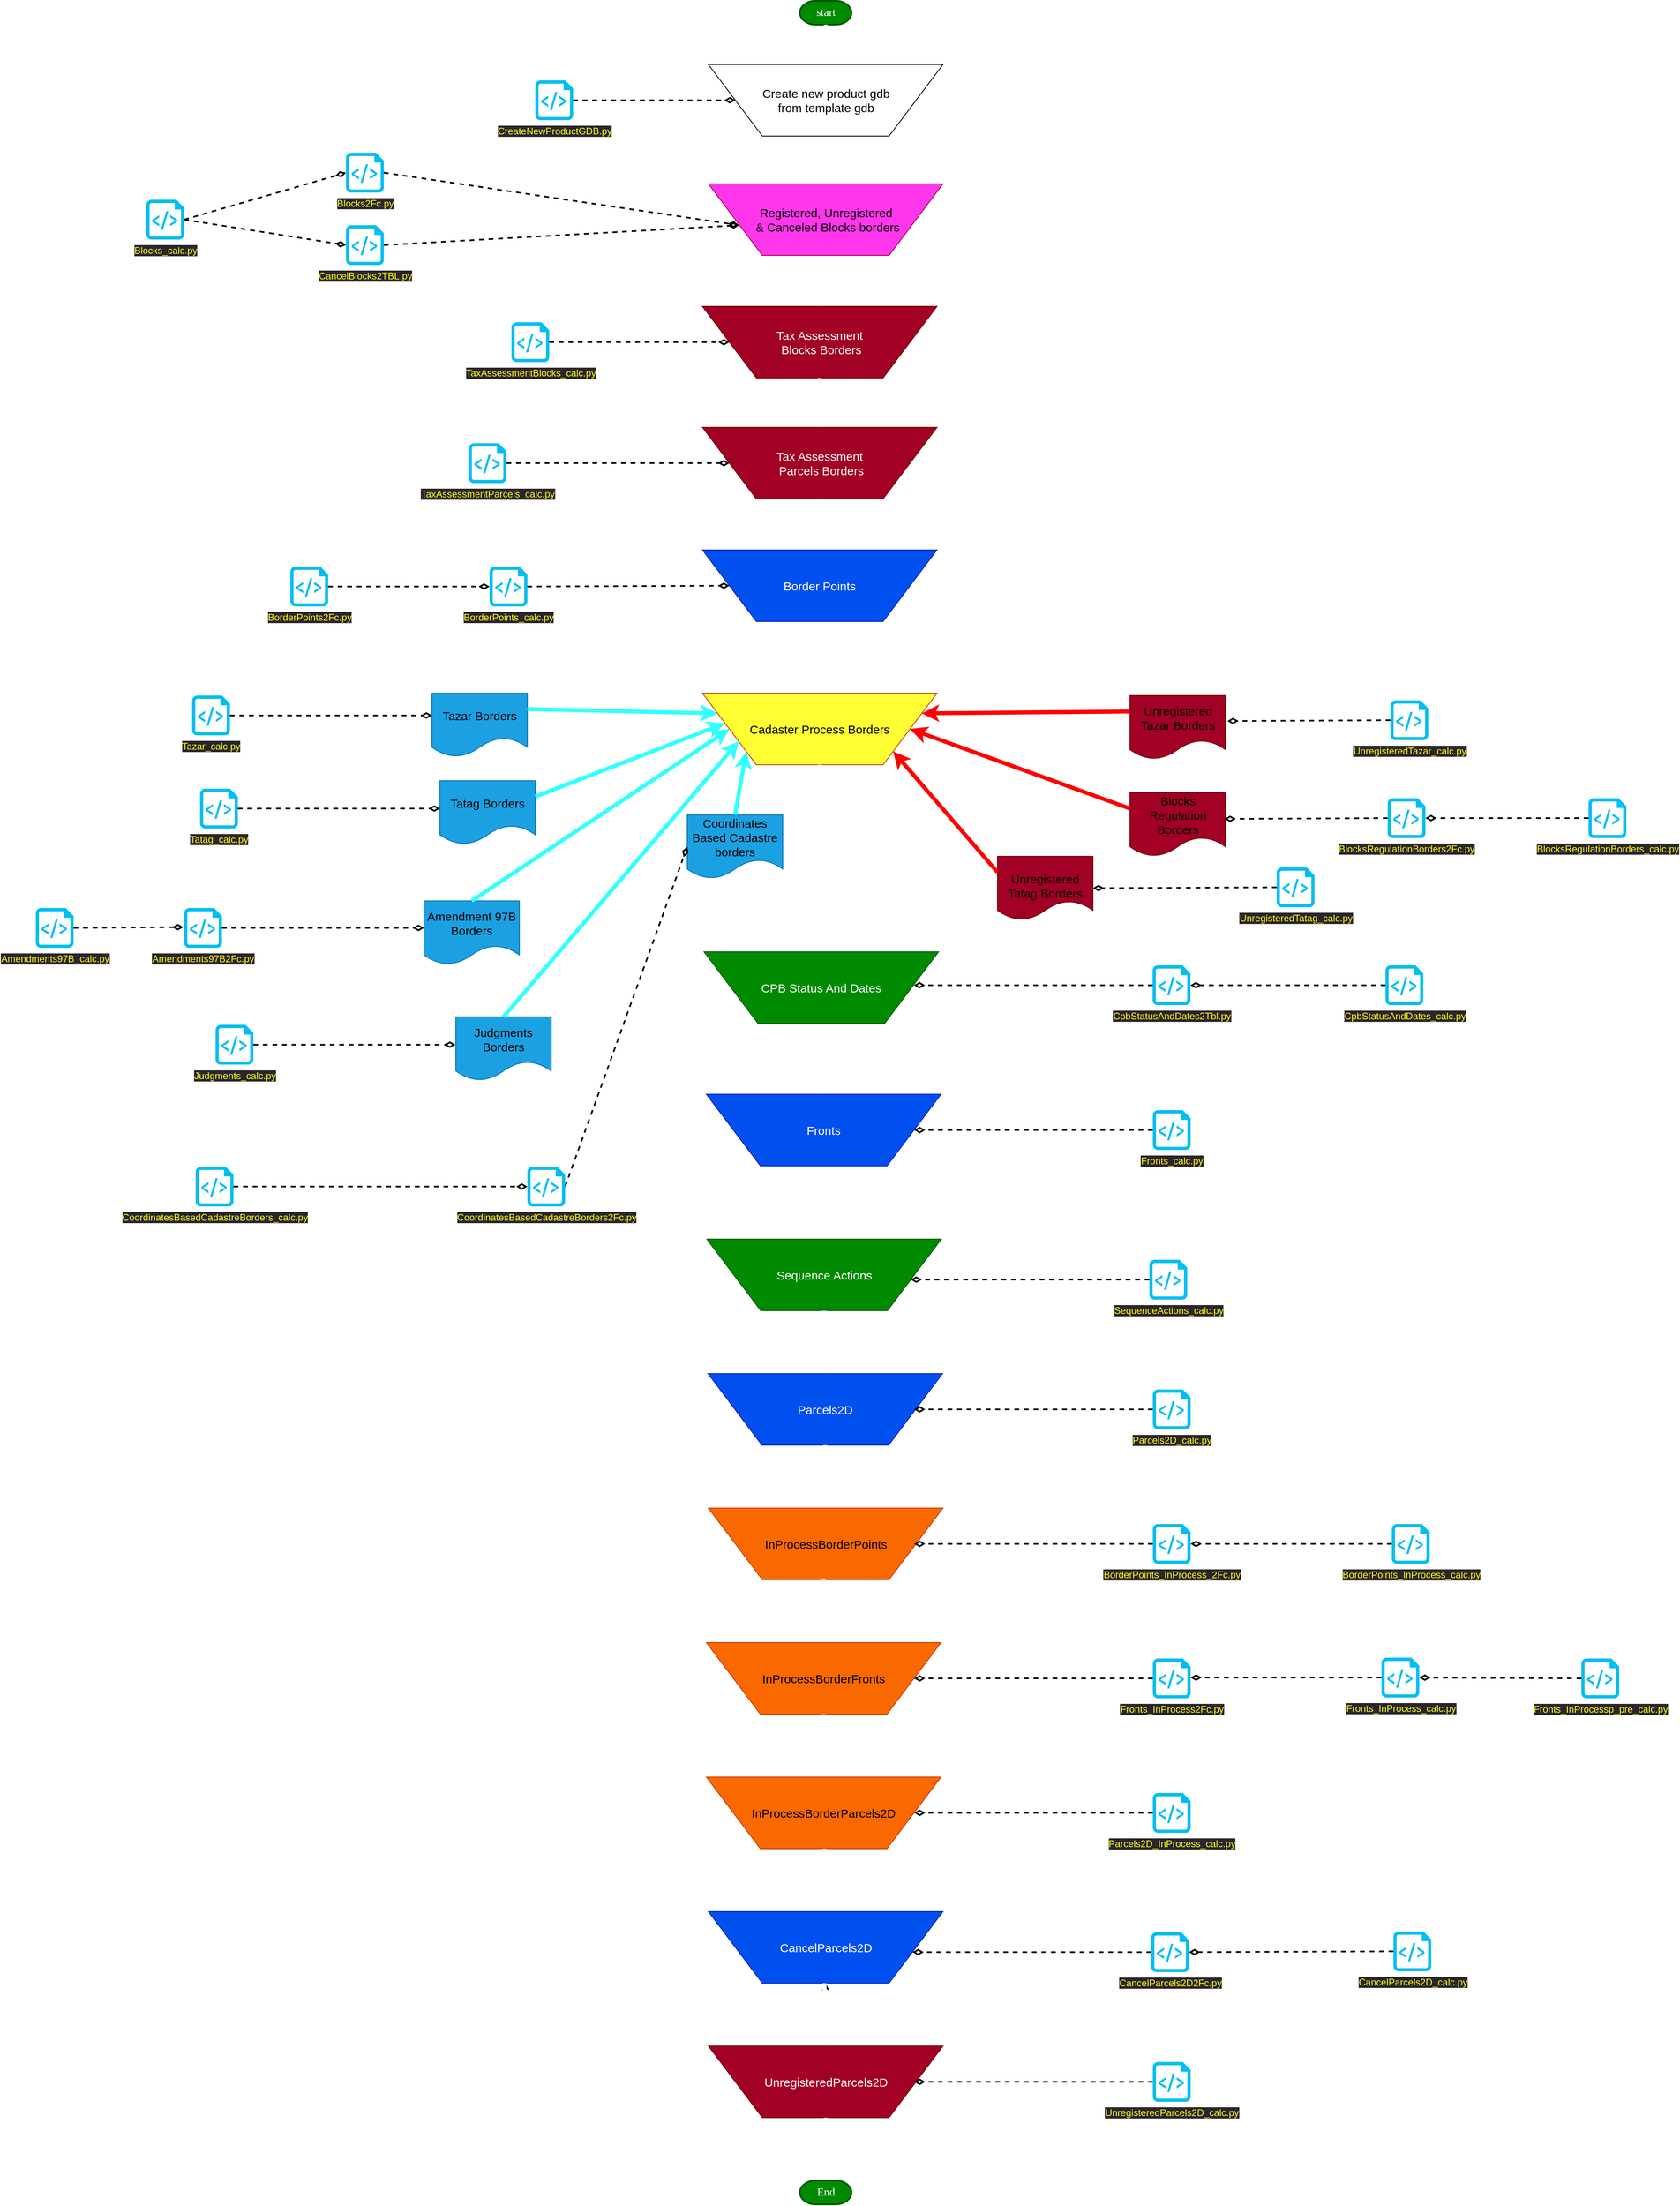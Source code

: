 <mxfile version="20.8.20" type="github">
  <diagram id="6a731a19-8d31-9384-78a2-239565b7b9f0" name="Page-1">
    <mxGraphModel dx="3800" dy="1649" grid="1" gridSize="13" guides="1" tooltips="1" connect="1" arrows="1" fold="1" page="0" pageScale="1" pageWidth="1169" pageHeight="827" background="none" math="0" shadow="0">
      <root>
        <mxCell id="0" />
        <mxCell id="1" parent="0" />
        <mxCell id="2" value="start" style="shape=mxgraph.flowchart.terminator;strokeWidth=2;gradientDirection=north;fontStyle=0;html=1;fillColor=#008a00;strokeColor=#005700;fontColor=#ffffff;fontSize=14;fontFamily=Tahoma;" parent="1" vertex="1">
          <mxGeometry x="492.5" y="30" width="65" height="30" as="geometry" />
        </mxCell>
        <mxCell id="7" style="fontStyle=1;strokeColor=#FFFFFF;strokeWidth=5;html=1;entryX=0.5;entryY=0;entryDx=0;entryDy=0;fillColor=#1ba1e2;" parent="1" source="2" target="5D4chmr_N24pfjI9jj-k-56" edge="1">
          <mxGeometry relative="1" as="geometry">
            <mxPoint x="525" y="130" as="targetPoint" />
          </mxGeometry>
        </mxCell>
        <mxCell id="8" style="fontStyle=1;strokeColor=#FFFFFF;strokeWidth=5;html=1;exitX=0.5;exitY=1;exitDx=0;exitDy=0;fillColor=#1ba1e2;entryX=0.5;entryY=0;entryDx=0;entryDy=0;" parent="1" source="5D4chmr_N24pfjI9jj-k-56" target="5D4chmr_N24pfjI9jj-k-62" edge="1">
          <mxGeometry relative="1" as="geometry">
            <mxPoint x="523.385" y="210" as="sourcePoint" />
            <mxPoint x="521.85" y="260" as="targetPoint" />
          </mxGeometry>
        </mxCell>
        <mxCell id="5D4chmr_N24pfjI9jj-k-56" value="Create new product gdb&lt;br style=&quot;border-color: var(--border-color); font-size: 15px;&quot;&gt;&lt;span style=&quot;font-size: 15px;&quot;&gt;from template gdb&lt;/span&gt;" style="verticalLabelPosition=middle;verticalAlign=middle;html=1;shape=trapezoid;perimeter=trapezoidPerimeter;whiteSpace=wrap;size=0.23;arcSize=10;flipV=1;labelPosition=center;align=center;textDirection=ltr;fontSize=15;" parent="1" vertex="1">
          <mxGeometry x="377.5" y="110" width="295" height="90" as="geometry" />
        </mxCell>
        <mxCell id="5D4chmr_N24pfjI9jj-k-62" value="&lt;font style=&quot;font-size: 15px;&quot;&gt;Registered, Unregistered&lt;br style=&quot;&quot;&gt;&lt;span style=&quot;&quot;&gt;&amp;nbsp;&amp;amp; Canceled Blocks borders&lt;/span&gt;&lt;/font&gt;" style="verticalLabelPosition=middle;verticalAlign=middle;html=1;shape=trapezoid;perimeter=trapezoidPerimeter;whiteSpace=wrap;size=0.23;arcSize=10;flipV=1;labelPosition=center;align=center;textDirection=ltr;fontSize=15;fillColor=#FF36EB;strokeColor=#A50040;fontColor=#000000;gradientColor=none;" parent="1" vertex="1">
          <mxGeometry x="377.5" y="260" width="295" height="90" as="geometry" />
        </mxCell>
        <mxCell id="5D4chmr_N24pfjI9jj-k-64" value="Tax Assessment&lt;br&gt;&amp;nbsp;Blocks Borders" style="verticalLabelPosition=middle;verticalAlign=middle;html=1;shape=trapezoid;perimeter=trapezoidPerimeter;whiteSpace=wrap;size=0.23;arcSize=10;flipV=1;labelPosition=center;align=center;textDirection=ltr;fontSize=15;fillColor=#a20025;fontColor=#ffffff;strokeColor=#6F0000;" parent="1" vertex="1">
          <mxGeometry x="370" y="414" width="295" height="90" as="geometry" />
        </mxCell>
        <mxCell id="5D4chmr_N24pfjI9jj-k-65" style="fontStyle=1;strokeColor=#FFFFFF;strokeWidth=5;html=1;exitX=0.476;exitY=-0.022;exitDx=0;exitDy=0;fillColor=#1ba1e2;entryX=0.5;entryY=0;entryDx=0;entryDy=0;exitPerimeter=0;" parent="1" source="5D4chmr_N24pfjI9jj-k-62" target="5D4chmr_N24pfjI9jj-k-64" edge="1">
          <mxGeometry relative="1" as="geometry">
            <mxPoint x="535" y="210" as="sourcePoint" />
            <mxPoint x="535" y="270" as="targetPoint" />
          </mxGeometry>
        </mxCell>
        <mxCell id="5D4chmr_N24pfjI9jj-k-66" value="Tax Assessment&lt;br&gt;&amp;nbsp;Parcels Borders" style="verticalLabelPosition=middle;verticalAlign=middle;html=1;shape=trapezoid;perimeter=trapezoidPerimeter;whiteSpace=wrap;size=0.23;arcSize=10;flipV=1;labelPosition=center;align=center;textDirection=ltr;fontSize=15;fillColor=#a20025;fontColor=#ffffff;strokeColor=#6F0000;" parent="1" vertex="1">
          <mxGeometry x="370" y="566" width="295" height="90" as="geometry" />
        </mxCell>
        <mxCell id="5D4chmr_N24pfjI9jj-k-67" style="fontStyle=1;strokeColor=#FFFFFF;strokeWidth=5;html=1;fillColor=#1ba1e2;entryX=0.5;entryY=0;entryDx=0;entryDy=0;exitX=0.5;exitY=1;exitDx=0;exitDy=0;" parent="1" source="5D4chmr_N24pfjI9jj-k-64" target="5D4chmr_N24pfjI9jj-k-66" edge="1">
          <mxGeometry relative="1" as="geometry">
            <mxPoint x="580" y="530" as="sourcePoint" />
            <mxPoint x="534" y="422" as="targetPoint" />
          </mxGeometry>
        </mxCell>
        <mxCell id="5D4chmr_N24pfjI9jj-k-68" value="Cadaster Process Borders" style="verticalLabelPosition=middle;verticalAlign=middle;html=1;shape=trapezoid;perimeter=trapezoidPerimeter;whiteSpace=wrap;size=0.23;arcSize=10;flipV=1;labelPosition=center;align=center;textDirection=ltr;fontSize=15;fillColor=#FFFF33;strokeColor=#C73500;fontColor=#000000;" parent="1" vertex="1">
          <mxGeometry x="370" y="900" width="295" height="90" as="geometry" />
        </mxCell>
        <mxCell id="5D4chmr_N24pfjI9jj-k-69" style="fontStyle=1;strokeColor=#FFFFFF;strokeWidth=5;html=1;fillColor=#1ba1e2;entryX=0.5;entryY=0;entryDx=0;entryDy=0;exitX=0.5;exitY=1;exitDx=0;exitDy=0;" parent="1" source="5D4chmr_N24pfjI9jj-k-72" target="5D4chmr_N24pfjI9jj-k-68" edge="1">
          <mxGeometry relative="1" as="geometry">
            <mxPoint x="778" y="540" as="sourcePoint" />
            <mxPoint x="794" y="458" as="targetPoint" />
          </mxGeometry>
        </mxCell>
        <mxCell id="5D4chmr_N24pfjI9jj-k-72" value="Border Points" style="verticalLabelPosition=middle;verticalAlign=middle;html=1;shape=trapezoid;perimeter=trapezoidPerimeter;whiteSpace=wrap;size=0.23;arcSize=10;flipV=1;labelPosition=center;align=center;textDirection=ltr;fontSize=15;fillColor=#0050ef;fontColor=#ffffff;strokeColor=#001DBC;" parent="1" vertex="1">
          <mxGeometry x="370" y="720" width="295" height="90" as="geometry" />
        </mxCell>
        <mxCell id="5D4chmr_N24pfjI9jj-k-73" style="fontStyle=1;strokeColor=#FFFFFF;strokeWidth=5;html=1;fillColor=#1ba1e2;entryX=0.5;entryY=0;entryDx=0;entryDy=0;" parent="1" source="5D4chmr_N24pfjI9jj-k-66" target="5D4chmr_N24pfjI9jj-k-72" edge="1">
          <mxGeometry relative="1" as="geometry">
            <mxPoint x="518" y="658" as="sourcePoint" />
            <mxPoint x="534" y="576" as="targetPoint" />
          </mxGeometry>
        </mxCell>
        <mxCell id="5D4chmr_N24pfjI9jj-k-74" value="&lt;font color=&quot;#000000&quot;&gt;Tazar Borders&lt;/font&gt;" style="shape=document;whiteSpace=wrap;html=1;boundedLbl=1;fontFamily=Helvetica;fontSize=15;fillColor=#1ba1e2;fontColor=#ffffff;strokeColor=#006EAF;" parent="1" vertex="1">
          <mxGeometry x="30" y="900" width="120" height="80" as="geometry" />
        </mxCell>
        <mxCell id="5D4chmr_N24pfjI9jj-k-75" style="fontStyle=1;strokeColor=#33FFFF;strokeWidth=5;html=1;fillColor=#1ba1e2;exitX=1;exitY=0.25;exitDx=0;exitDy=0;entryX=0;entryY=0.25;entryDx=0;entryDy=0;" parent="1" source="5D4chmr_N24pfjI9jj-k-74" target="5D4chmr_N24pfjI9jj-k-68" edge="1">
          <mxGeometry relative="1" as="geometry">
            <mxPoint x="528" y="820" as="sourcePoint" />
            <mxPoint x="120" y="940" as="targetPoint" />
          </mxGeometry>
        </mxCell>
        <mxCell id="5D4chmr_N24pfjI9jj-k-76" value="&lt;font color=&quot;#000000&quot;&gt;Tatag Borders&lt;/font&gt;" style="shape=document;whiteSpace=wrap;html=1;boundedLbl=1;fontFamily=Helvetica;fontSize=15;fillColor=#1ba1e2;fontColor=#ffffff;strokeColor=#006EAF;" parent="1" vertex="1">
          <mxGeometry x="40" y="1010" width="120" height="80" as="geometry" />
        </mxCell>
        <mxCell id="5D4chmr_N24pfjI9jj-k-77" style="fontStyle=1;strokeColor=#33FFFF;strokeWidth=5;html=1;fillColor=#1ba1e2;exitX=1;exitY=0.25;exitDx=0;exitDy=0;entryX=0.095;entryY=0.578;entryDx=0;entryDy=0;entryPerimeter=0;" parent="1" source="5D4chmr_N24pfjI9jj-k-76" target="5D4chmr_N24pfjI9jj-k-68" edge="1">
          <mxGeometry relative="1" as="geometry">
            <mxPoint x="473.925" y="1030" as="sourcePoint" />
            <mxPoint x="370" y="1110" as="targetPoint" />
          </mxGeometry>
        </mxCell>
        <mxCell id="5D4chmr_N24pfjI9jj-k-78" style="fontStyle=1;strokeColor=#FFFFFF;strokeWidth=5;html=1;fillColor=#1ba1e2;exitX=0.5;exitY=1;exitDx=0;exitDy=0;" parent="1" source="5D4chmr_N24pfjI9jj-k-68" target="5D4chmr_N24pfjI9jj-k-160" edge="1">
          <mxGeometry relative="1" as="geometry">
            <mxPoint x="528" y="820" as="sourcePoint" />
            <mxPoint x="520" y="1404" as="targetPoint" />
          </mxGeometry>
        </mxCell>
        <mxCell id="5D4chmr_N24pfjI9jj-k-79" value="&lt;font color=&quot;#000000&quot;&gt;Amendment 97B Borders&lt;/font&gt;" style="shape=document;whiteSpace=wrap;html=1;boundedLbl=1;fontFamily=Helvetica;fontSize=15;fillColor=#1ba1e2;fontColor=#ffffff;strokeColor=#006EAF;" parent="1" vertex="1">
          <mxGeometry x="20" y="1161" width="120" height="80" as="geometry" />
        </mxCell>
        <mxCell id="5D4chmr_N24pfjI9jj-k-82" value="&lt;font color=&quot;#000000&quot;&gt;Judgments Borders&lt;/font&gt;" style="shape=document;whiteSpace=wrap;html=1;boundedLbl=1;fontFamily=Helvetica;fontSize=15;fillColor=#1ba1e2;fontColor=#ffffff;strokeColor=#006EAF;" parent="1" vertex="1">
          <mxGeometry x="60" y="1306.75" width="120" height="80" as="geometry" />
        </mxCell>
        <mxCell id="5D4chmr_N24pfjI9jj-k-80" style="fontStyle=1;strokeColor=#33FFFF;strokeWidth=5;html=1;fillColor=#1ba1e2;exitX=0.5;exitY=0;exitDx=0;exitDy=0;entryX=0;entryY=0.5;entryDx=0;entryDy=0;" parent="1" source="5D4chmr_N24pfjI9jj-k-79" target="5D4chmr_N24pfjI9jj-k-68" edge="1">
          <mxGeometry relative="1" as="geometry">
            <mxPoint x="523.925" y="1132" as="sourcePoint" />
            <mxPoint x="448" y="1040" as="targetPoint" />
          </mxGeometry>
        </mxCell>
        <mxCell id="5D4chmr_N24pfjI9jj-k-84" value="&lt;font color=&quot;#000000&quot;&gt;Coordinates Based Cadastre borders&lt;/font&gt;" style="shape=document;whiteSpace=wrap;html=1;boundedLbl=1;fontFamily=Helvetica;fontSize=15;fillColor=#1ba1e2;fontColor=#ffffff;strokeColor=#006EAF;" parent="1" vertex="1">
          <mxGeometry x="351" y="1053" width="120" height="80" as="geometry" />
        </mxCell>
        <mxCell id="5D4chmr_N24pfjI9jj-k-83" style="fontStyle=1;strokeColor=#33FFFF;strokeWidth=5;html=1;fillColor=#1ba1e2;exitX=0.5;exitY=0;exitDx=0;exitDy=0;entryX=0;entryY=0.75;entryDx=0;entryDy=0;" parent="1" source="5D4chmr_N24pfjI9jj-k-82" target="5D4chmr_N24pfjI9jj-k-68" edge="1">
          <mxGeometry relative="1" as="geometry">
            <mxPoint x="623.925" y="1220.5" as="sourcePoint" />
            <mxPoint x="504" y="1033.5" as="targetPoint" />
          </mxGeometry>
        </mxCell>
        <mxCell id="5D4chmr_N24pfjI9jj-k-85" style="fontStyle=1;strokeColor=#33FFFF;strokeWidth=5;html=1;fillColor=#1ba1e2;exitX=0.5;exitY=0;exitDx=0;exitDy=0;entryX=0;entryY=1;entryDx=0;entryDy=0;" parent="1" source="5D4chmr_N24pfjI9jj-k-84" target="5D4chmr_N24pfjI9jj-k-68" edge="1">
          <mxGeometry relative="1" as="geometry">
            <mxPoint x="782.925" y="1236.75" as="sourcePoint" />
            <mxPoint x="422.75" y="1017.25" as="targetPoint" />
          </mxGeometry>
        </mxCell>
        <mxCell id="5D4chmr_N24pfjI9jj-k-86" value="&lt;font color=&quot;#000000&quot;&gt;Unregistered Tazar Borders&lt;/font&gt;" style="shape=document;whiteSpace=wrap;html=1;boundedLbl=1;fontFamily=Helvetica;fontSize=15;fillColor=#a20025;fontColor=#ffffff;strokeColor=#6F0000;" parent="1" vertex="1">
          <mxGeometry x="907.51" y="903.0" width="120" height="80" as="geometry" />
        </mxCell>
        <mxCell id="5D4chmr_N24pfjI9jj-k-87" style="fontStyle=1;strokeColor=#FF0000;strokeWidth=5;html=1;fillColor=#d80073;exitX=0;exitY=0.25;exitDx=0;exitDy=0;entryX=1;entryY=0.25;entryDx=0;entryDy=0;" parent="1" source="5D4chmr_N24pfjI9jj-k-86" target="5D4chmr_N24pfjI9jj-k-68" edge="1">
          <mxGeometry relative="1" as="geometry">
            <mxPoint x="1430.435" y="946.75" as="sourcePoint" />
            <mxPoint x="645.833" y="940.424" as="targetPoint" />
          </mxGeometry>
        </mxCell>
        <mxCell id="5D4chmr_N24pfjI9jj-k-92" value="&lt;font color=&quot;#000000&quot;&gt;Blocks Regulation Borders&lt;/font&gt;" style="shape=document;whiteSpace=wrap;html=1;boundedLbl=1;fontFamily=Helvetica;fontSize=15;fillColor=#a20025;fontColor=#ffffff;strokeColor=#6F0000;" parent="1" vertex="1">
          <mxGeometry x="907.51" y="1025" width="120" height="80" as="geometry" />
        </mxCell>
        <mxCell id="5D4chmr_N24pfjI9jj-k-93" style="fontStyle=1;strokeColor=#FF0000;strokeWidth=5;html=1;fillColor=#d80073;exitX=0;exitY=0.25;exitDx=0;exitDy=0;entryX=1;entryY=0.5;entryDx=0;entryDy=0;" parent="1" source="5D4chmr_N24pfjI9jj-k-92" target="5D4chmr_N24pfjI9jj-k-68" edge="1">
          <mxGeometry relative="1" as="geometry">
            <mxPoint x="1430.435" y="1068.75" as="sourcePoint" />
            <mxPoint x="637.075" y="960" as="targetPoint" />
          </mxGeometry>
        </mxCell>
        <mxCell id="5D4chmr_N24pfjI9jj-k-94" value="&lt;div&gt;&lt;font color=&quot;#000000&quot;&gt;&lt;br&gt;&lt;/font&gt;&lt;/div&gt;&lt;div&gt;&lt;font color=&quot;#000000&quot;&gt;Unregistered Tatag Borders&lt;/font&gt;&lt;/div&gt;" style="shape=document;whiteSpace=wrap;html=1;boundedLbl=1;fontFamily=Helvetica;fontSize=15;fillColor=#a20025;fontColor=#ffffff;strokeColor=#6F0000;" parent="1" vertex="1">
          <mxGeometry x="741.0" y="1105" width="120" height="80" as="geometry" />
        </mxCell>
        <mxCell id="5D4chmr_N24pfjI9jj-k-95" style="fontStyle=1;strokeColor=#FF0000;strokeWidth=5;html=1;fillColor=#d80073;exitX=0;exitY=0.25;exitDx=0;exitDy=0;entryX=1;entryY=1;entryDx=0;entryDy=0;" parent="1" source="5D4chmr_N24pfjI9jj-k-94" target="5D4chmr_N24pfjI9jj-k-68" edge="1">
          <mxGeometry relative="1" as="geometry">
            <mxPoint x="1389.435" y="1173.75" as="sourcePoint" />
            <mxPoint x="590" y="1050" as="targetPoint" />
          </mxGeometry>
        </mxCell>
        <mxCell id="5D4chmr_N24pfjI9jj-k-96" style="fontStyle=1;strokeColor=#FFFFFF;strokeWidth=5;html=1;fillColor=#1ba1e2;exitX=0.5;exitY=1;exitDx=0;exitDy=0;entryX=0.5;entryY=0;entryDx=0;entryDy=0;" parent="1" source="5D4chmr_N24pfjI9jj-k-97" target="5D4chmr_N24pfjI9jj-k-100" edge="1">
          <mxGeometry relative="1" as="geometry">
            <mxPoint x="783" y="1224" as="sourcePoint" />
            <mxPoint x="650" y="1547" as="targetPoint" />
          </mxGeometry>
        </mxCell>
        <mxCell id="5D4chmr_N24pfjI9jj-k-97" value="Fronts" style="verticalLabelPosition=middle;verticalAlign=middle;html=1;shape=trapezoid;perimeter=trapezoidPerimeter;whiteSpace=wrap;size=0.23;arcSize=10;flipV=1;labelPosition=center;align=center;textDirection=ltr;fontSize=15;fillColor=#0050ef;fontColor=#ffffff;strokeColor=#001DBC;" parent="1" vertex="1">
          <mxGeometry x="375" y="1404" width="295" height="90" as="geometry" />
        </mxCell>
        <mxCell id="5D4chmr_N24pfjI9jj-k-100" value="Sequence Actions" style="verticalLabelPosition=middle;verticalAlign=middle;html=1;shape=trapezoid;perimeter=trapezoidPerimeter;whiteSpace=wrap;size=0.23;arcSize=10;flipV=1;labelPosition=center;align=center;textDirection=ltr;fontSize=15;fillColor=#008a00;fontColor=#ffffff;strokeColor=#005700;" parent="1" vertex="1">
          <mxGeometry x="375.5" y="1586" width="295" height="90" as="geometry" />
        </mxCell>
        <mxCell id="5D4chmr_N24pfjI9jj-k-102" value="Parcels2D" style="verticalLabelPosition=middle;verticalAlign=middle;html=1;shape=trapezoid;perimeter=trapezoidPerimeter;whiteSpace=wrap;size=0.23;arcSize=10;flipV=1;labelPosition=center;align=center;textDirection=ltr;fontSize=15;fillColor=#0050ef;fontColor=#ffffff;strokeColor=#001DBC;" parent="1" vertex="1">
          <mxGeometry x="377" y="1755" width="295" height="90" as="geometry" />
        </mxCell>
        <mxCell id="5D4chmr_N24pfjI9jj-k-103" style="fontStyle=1;strokeColor=#FFFFFF;strokeWidth=5;html=1;fillColor=#1ba1e2;exitX=0.5;exitY=1;exitDx=0;exitDy=0;entryX=0.5;entryY=0;entryDx=0;entryDy=0;" parent="1" source="5D4chmr_N24pfjI9jj-k-100" target="5D4chmr_N24pfjI9jj-k-102" edge="1">
          <mxGeometry relative="1" as="geometry">
            <mxPoint x="536" y="1507" as="sourcePoint" />
            <mxPoint x="536" y="1599" as="targetPoint" />
          </mxGeometry>
        </mxCell>
        <mxCell id="5D4chmr_N24pfjI9jj-k-104" style="fontStyle=1;strokeColor=#FFFFFF;strokeWidth=5;html=1;fillColor=#1ba1e2;exitX=0.5;exitY=1;exitDx=0;exitDy=0;entryX=0.5;entryY=0;entryDx=0;entryDy=0;" parent="1" source="5D4chmr_N24pfjI9jj-k-102" target="5D4chmr_N24pfjI9jj-k-105" edge="1">
          <mxGeometry relative="1" as="geometry">
            <mxPoint x="536" y="1689" as="sourcePoint" />
            <mxPoint x="525" y="1924" as="targetPoint" />
          </mxGeometry>
        </mxCell>
        <mxCell id="5D4chmr_N24pfjI9jj-k-105" value="InProcessBorderPoints" style="verticalLabelPosition=middle;verticalAlign=middle;html=1;shape=trapezoid;perimeter=trapezoidPerimeter;whiteSpace=wrap;size=0.23;arcSize=10;flipV=1;labelPosition=center;align=center;textDirection=ltr;fontSize=15;fillColor=#fa6800;fontColor=#000000;strokeColor=#C73500;" parent="1" vertex="1">
          <mxGeometry x="377.5" y="1924" width="295" height="90" as="geometry" />
        </mxCell>
        <mxCell id="5D4chmr_N24pfjI9jj-k-106" style="fontStyle=1;strokeColor=#FFFFFF;strokeWidth=5;html=1;fillColor=#1ba1e2;exitX=0.5;exitY=1;exitDx=0;exitDy=0;entryX=0.5;entryY=0;entryDx=0;entryDy=0;" parent="1" target="5D4chmr_N24pfjI9jj-k-107" edge="1">
          <mxGeometry relative="1" as="geometry">
            <mxPoint x="522.5" y="2014" as="sourcePoint" />
            <mxPoint x="522.5" y="2093" as="targetPoint" />
          </mxGeometry>
        </mxCell>
        <mxCell id="5D4chmr_N24pfjI9jj-k-107" value="InProcessBorderFronts" style="verticalLabelPosition=middle;verticalAlign=middle;html=1;shape=trapezoid;perimeter=trapezoidPerimeter;whiteSpace=wrap;size=0.23;arcSize=10;flipV=1;labelPosition=center;align=center;textDirection=ltr;fontSize=15;fillColor=#fa6800;fontColor=#000000;strokeColor=#C73500;" parent="1" vertex="1">
          <mxGeometry x="375" y="2093" width="295" height="90" as="geometry" />
        </mxCell>
        <mxCell id="5D4chmr_N24pfjI9jj-k-108" style="fontStyle=1;strokeColor=#FFFFFF;strokeWidth=5;html=1;fillColor=#1ba1e2;exitX=0.5;exitY=1;exitDx=0;exitDy=0;entryX=0.5;entryY=0;entryDx=0;entryDy=0;" parent="1" target="5D4chmr_N24pfjI9jj-k-109" edge="1">
          <mxGeometry relative="1" as="geometry">
            <mxPoint x="522.5" y="2183" as="sourcePoint" />
            <mxPoint x="522.5" y="2262" as="targetPoint" />
          </mxGeometry>
        </mxCell>
        <mxCell id="5D4chmr_N24pfjI9jj-k-109" value="InProcessBorderParcels2D" style="verticalLabelPosition=middle;verticalAlign=middle;html=1;shape=trapezoid;perimeter=trapezoidPerimeter;whiteSpace=wrap;size=0.23;arcSize=10;flipV=1;labelPosition=center;align=center;textDirection=ltr;fontSize=15;fillColor=#fa6800;fontColor=#000000;strokeColor=#C73500;" parent="1" vertex="1">
          <mxGeometry x="375" y="2262" width="295" height="90" as="geometry" />
        </mxCell>
        <mxCell id="5D4chmr_N24pfjI9jj-k-110" value="CancelParcels2D" style="verticalLabelPosition=middle;verticalAlign=middle;html=1;shape=trapezoid;perimeter=trapezoidPerimeter;whiteSpace=wrap;size=0.23;arcSize=10;flipV=1;labelPosition=center;align=center;textDirection=ltr;fontSize=15;fillColor=#0050ef;fontColor=#ffffff;strokeColor=#001DBC;" parent="1" vertex="1">
          <mxGeometry x="377.5" y="2431" width="295" height="90" as="geometry" />
        </mxCell>
        <mxCell id="5D4chmr_N24pfjI9jj-k-111" style="fontStyle=1;strokeColor=#FFFFFF;strokeWidth=5;html=1;fillColor=#1ba1e2;exitX=0.5;exitY=1;exitDx=0;exitDy=0;entryX=0.5;entryY=0;entryDx=0;entryDy=0;" parent="1" target="5D4chmr_N24pfjI9jj-k-110" edge="1">
          <mxGeometry relative="1" as="geometry">
            <mxPoint x="523.5" y="2352" as="sourcePoint" />
            <mxPoint x="536.5" y="2275" as="targetPoint" />
          </mxGeometry>
        </mxCell>
        <mxCell id="5D4chmr_N24pfjI9jj-k-115" value="" style="edgeStyle=orthogonalEdgeStyle;rounded=0;orthogonalLoop=1;jettySize=auto;html=1;" parent="1" source="5D4chmr_N24pfjI9jj-k-112" target="5D4chmr_N24pfjI9jj-k-110" edge="1">
          <mxGeometry relative="1" as="geometry" />
        </mxCell>
        <mxCell id="5D4chmr_N24pfjI9jj-k-112" value="UnregisteredParcels2D" style="verticalLabelPosition=middle;verticalAlign=middle;html=1;shape=trapezoid;perimeter=trapezoidPerimeter;whiteSpace=wrap;size=0.23;arcSize=10;flipV=1;labelPosition=center;align=center;textDirection=ltr;fontSize=15;fillColor=#a20025;fontColor=#ffffff;strokeColor=#6F0000;" parent="1" vertex="1">
          <mxGeometry x="377.5" y="2600" width="295" height="90" as="geometry" />
        </mxCell>
        <mxCell id="5D4chmr_N24pfjI9jj-k-113" style="fontStyle=1;strokeColor=#FFFFFF;strokeWidth=5;html=1;fillColor=#1ba1e2;exitX=0.5;exitY=1;exitDx=0;exitDy=0;entryX=0.5;entryY=0;entryDx=0;entryDy=0;" parent="1" target="5D4chmr_N24pfjI9jj-k-112" edge="1">
          <mxGeometry relative="1" as="geometry">
            <mxPoint x="523.5" y="2521" as="sourcePoint" />
            <mxPoint x="536.5" y="2444" as="targetPoint" />
          </mxGeometry>
        </mxCell>
        <mxCell id="5D4chmr_N24pfjI9jj-k-114" value="End" style="shape=mxgraph.flowchart.terminator;strokeWidth=2;gradientDirection=north;fontStyle=0;html=1;fillColor=#008a00;strokeColor=#005700;fontColor=#ffffff;fontSize=14;fontFamily=Tahoma;" parent="1" vertex="1">
          <mxGeometry x="492.5" y="2769" width="65" height="30" as="geometry" />
        </mxCell>
        <mxCell id="5D4chmr_N24pfjI9jj-k-116" style="fontStyle=1;strokeColor=#FFFFFF;strokeWidth=5;html=1;fillColor=#1ba1e2;" parent="1" source="5D4chmr_N24pfjI9jj-k-112" edge="1">
          <mxGeometry relative="1" as="geometry">
            <mxPoint x="536.5" y="2534" as="sourcePoint" />
            <mxPoint x="525" y="2769" as="targetPoint" />
          </mxGeometry>
        </mxCell>
        <mxCell id="5D4chmr_N24pfjI9jj-k-122" value="" style="fontSize=12;html=1;endArrow=diamondThin;endFill=0;rounded=0;entryX=0;entryY=0.5;entryDx=0;entryDy=0;dashed=1;strokeWidth=2;exitX=1;exitY=0.5;exitDx=0;exitDy=0;exitPerimeter=0;endSize=8;" parent="1" source="5D4chmr_N24pfjI9jj-k-130" target="5D4chmr_N24pfjI9jj-k-56" edge="1">
          <mxGeometry width="100" height="100" relative="1" as="geometry">
            <mxPoint x="221" y="178" as="sourcePoint" />
            <mxPoint x="581" y="182" as="targetPoint" />
          </mxGeometry>
        </mxCell>
        <mxCell id="5D4chmr_N24pfjI9jj-k-124" value="" style="fontSize=12;html=1;endArrow=diamondThin;endFill=0;rounded=0;dashed=1;strokeWidth=2;exitX=1;exitY=0.5;exitDx=0;exitDy=0;exitPerimeter=0;endSize=8;" parent="1" source="5D4chmr_N24pfjI9jj-k-134" edge="1">
          <mxGeometry width="100" height="100" relative="1" as="geometry">
            <mxPoint x="180" y="339.5" as="sourcePoint" />
            <mxPoint x="416" y="312" as="targetPoint" />
          </mxGeometry>
        </mxCell>
        <mxCell id="5D4chmr_N24pfjI9jj-k-126" value="" style="fontSize=12;html=1;endArrow=diamondThin;endFill=0;rounded=0;entryX=0;entryY=0.5;entryDx=0;entryDy=0;dashed=1;strokeWidth=2;exitX=1;exitY=0.5;exitDx=0;exitDy=0;exitPerimeter=0;endSize=8;" parent="1" source="5D4chmr_N24pfjI9jj-k-136" target="5D4chmr_N24pfjI9jj-k-64" edge="1">
          <mxGeometry width="100" height="100" relative="1" as="geometry">
            <mxPoint x="190" y="454" as="sourcePoint" />
            <mxPoint x="380" y="426" as="targetPoint" />
          </mxGeometry>
        </mxCell>
        <mxCell id="5D4chmr_N24pfjI9jj-k-130" value="&lt;span style=&quot;font-family: Helvetica; font-size: 12px; font-style: normal; font-variant-ligatures: normal; font-variant-caps: normal; font-weight: 400; letter-spacing: normal; orphans: 2; text-align: center; text-indent: 0px; text-transform: none; widows: 2; word-spacing: 0px; -webkit-text-stroke-width: 0px; background-color: rgb(42, 37, 47); text-decoration-thickness: initial; text-decoration-style: initial; text-decoration-color: initial; float: none; display: inline !important;&quot;&gt;CreateNewProductGDB.py&lt;/span&gt;" style="verticalLabelPosition=bottom;html=1;verticalAlign=top;align=center;strokeColor=none;fillColor=#00BEF2;shape=mxgraph.azure.script_file;pointerEvents=1;sketch=0;fontColor=#FFFF00;" parent="1" vertex="1">
          <mxGeometry x="160" y="130" width="47.5" height="50" as="geometry" />
        </mxCell>
        <mxCell id="5D4chmr_N24pfjI9jj-k-134" value="&lt;span style=&quot;font-family: Helvetica; font-size: 12px; font-style: normal; font-variant-ligatures: normal; font-variant-caps: normal; font-weight: 400; letter-spacing: normal; orphans: 2; text-align: center; text-indent: 0px; text-transform: none; widows: 2; word-spacing: 0px; -webkit-text-stroke-width: 0px; background-color: rgb(42, 37, 47); text-decoration-thickness: initial; text-decoration-style: initial; text-decoration-color: initial; float: none; display: inline !important;&quot;&gt;Blocks2Fc.py&lt;/span&gt;" style="verticalLabelPosition=bottom;html=1;verticalAlign=top;align=center;strokeColor=none;fillColor=#00BEF2;shape=mxgraph.azure.script_file;pointerEvents=1;sketch=0;fontColor=#FFFF00;" parent="1" vertex="1">
          <mxGeometry x="-78" y="221" width="47.5" height="50" as="geometry" />
        </mxCell>
        <mxCell id="5D4chmr_N24pfjI9jj-k-136" value="&lt;span style=&quot;font-family: Helvetica; font-size: 12px; font-style: normal; font-variant-ligatures: normal; font-variant-caps: normal; font-weight: 400; letter-spacing: normal; orphans: 2; text-align: center; text-indent: 0px; text-transform: none; widows: 2; word-spacing: 0px; -webkit-text-stroke-width: 0px; background-color: rgb(42, 37, 47); text-decoration-thickness: initial; text-decoration-style: initial; text-decoration-color: initial; float: none; display: inline !important;&quot;&gt;TaxAssessmentBlocks_calc.py&lt;/span&gt;" style="verticalLabelPosition=bottom;html=1;verticalAlign=top;align=center;strokeColor=none;fillColor=#00BEF2;shape=mxgraph.azure.script_file;pointerEvents=1;sketch=0;fontColor=#FFFF00;" parent="1" vertex="1">
          <mxGeometry x="130" y="434" width="47.5" height="50" as="geometry" />
        </mxCell>
        <mxCell id="5D4chmr_N24pfjI9jj-k-139" value="" style="fontSize=12;html=1;endArrow=diamondThin;endFill=0;rounded=0;entryX=0;entryY=0.5;entryDx=0;entryDy=0;dashed=1;strokeWidth=2;exitX=1;exitY=0.5;exitDx=0;exitDy=0;exitPerimeter=0;endSize=8;" parent="1" source="5D4chmr_N24pfjI9jj-k-140" target="5D4chmr_N24pfjI9jj-k-66" edge="1">
          <mxGeometry width="100" height="100" relative="1" as="geometry">
            <mxPoint x="125" y="566" as="sourcePoint" />
            <mxPoint x="339" y="571" as="targetPoint" />
          </mxGeometry>
        </mxCell>
        <mxCell id="5D4chmr_N24pfjI9jj-k-140" value="&lt;span style=&quot;font-family: Helvetica; font-size: 12px; font-style: normal; font-variant-ligatures: normal; font-variant-caps: normal; font-weight: 400; letter-spacing: normal; orphans: 2; text-align: center; text-indent: 0px; text-transform: none; widows: 2; word-spacing: 0px; -webkit-text-stroke-width: 0px; background-color: rgb(42, 37, 47); text-decoration-thickness: initial; text-decoration-style: initial; text-decoration-color: initial; float: none; display: inline !important;&quot;&gt;TaxAssessmentParcels_calc.py&lt;/span&gt;" style="verticalLabelPosition=bottom;html=1;verticalAlign=top;align=center;strokeColor=none;fillColor=#00BEF2;shape=mxgraph.azure.script_file;pointerEvents=1;sketch=0;fontColor=#FFFF00;" parent="1" vertex="1">
          <mxGeometry x="76.25" y="586" width="47.5" height="50" as="geometry" />
        </mxCell>
        <mxCell id="5D4chmr_N24pfjI9jj-k-141" value="" style="fontSize=12;html=1;endArrow=diamondThin;endFill=0;rounded=0;entryX=0;entryY=0.5;entryDx=0;entryDy=0;dashed=1;strokeWidth=2;exitX=1;exitY=0.5;exitDx=0;exitDy=0;exitPerimeter=0;endSize=8;" parent="1" source="5D4chmr_N24pfjI9jj-k-142" target="5D4chmr_N24pfjI9jj-k-72" edge="1">
          <mxGeometry width="100" height="100" relative="1" as="geometry">
            <mxPoint x="156" y="740" as="sourcePoint" />
            <mxPoint x="370" y="745" as="targetPoint" />
          </mxGeometry>
        </mxCell>
        <mxCell id="5D4chmr_N24pfjI9jj-k-142" value="&lt;span style=&quot;font-family: Helvetica; font-size: 12px; font-style: normal; font-variant-ligatures: normal; font-variant-caps: normal; font-weight: 400; letter-spacing: normal; orphans: 2; text-align: center; text-indent: 0px; text-transform: none; widows: 2; word-spacing: 0px; -webkit-text-stroke-width: 0px; background-color: rgb(42, 37, 47); text-decoration-thickness: initial; text-decoration-style: initial; text-decoration-color: initial; float: none; display: inline !important;&quot;&gt;BorderPoints_calc.py&lt;/span&gt;" style="verticalLabelPosition=bottom;html=1;verticalAlign=top;align=center;strokeColor=none;fillColor=#00BEF2;shape=mxgraph.azure.script_file;pointerEvents=1;sketch=0;fontColor=#FFFF00;" parent="1" vertex="1">
          <mxGeometry x="102.5" y="741" width="47.5" height="50" as="geometry" />
        </mxCell>
        <mxCell id="5D4chmr_N24pfjI9jj-k-143" value="" style="fontSize=12;html=1;endArrow=diamondThin;endFill=0;rounded=0;entryX=0;entryY=0.5;entryDx=0;entryDy=0;dashed=1;strokeWidth=2;exitX=1;exitY=0.5;exitDx=0;exitDy=0;exitPerimeter=0;endSize=8;" parent="1" source="5D4chmr_N24pfjI9jj-k-144" edge="1">
          <mxGeometry width="100" height="100" relative="1" as="geometry">
            <mxPoint x="-218" y="903" as="sourcePoint" />
            <mxPoint x="30" y="928" as="targetPoint" />
          </mxGeometry>
        </mxCell>
        <mxCell id="5D4chmr_N24pfjI9jj-k-144" value="&lt;span style=&quot;font-family: Helvetica; font-size: 12px; font-style: normal; font-variant-ligatures: normal; font-variant-caps: normal; font-weight: 400; letter-spacing: normal; orphans: 2; text-align: center; text-indent: 0px; text-transform: none; widows: 2; word-spacing: 0px; -webkit-text-stroke-width: 0px; background-color: rgb(42, 37, 47); text-decoration-thickness: initial; text-decoration-style: initial; text-decoration-color: initial; float: none; display: inline !important;&quot;&gt;Tazar_calc.py&lt;/span&gt;" style="verticalLabelPosition=bottom;html=1;verticalAlign=top;align=center;strokeColor=none;fillColor=#00BEF2;shape=mxgraph.azure.script_file;pointerEvents=1;sketch=0;fontColor=#FFFF00;" parent="1" vertex="1">
          <mxGeometry x="-271.5" y="903" width="47.5" height="50" as="geometry" />
        </mxCell>
        <mxCell id="5D4chmr_N24pfjI9jj-k-145" value="" style="fontSize=12;html=1;endArrow=diamondThin;endFill=0;rounded=0;entryX=0;entryY=0.5;entryDx=0;entryDy=0;dashed=1;strokeWidth=2;exitX=1;exitY=0.5;exitDx=0;exitDy=0;exitPerimeter=0;endSize=8;" parent="1" source="5D4chmr_N24pfjI9jj-k-146" edge="1">
          <mxGeometry width="100" height="100" relative="1" as="geometry">
            <mxPoint x="-208" y="1020" as="sourcePoint" />
            <mxPoint x="40" y="1045" as="targetPoint" />
          </mxGeometry>
        </mxCell>
        <mxCell id="5D4chmr_N24pfjI9jj-k-146" value="&lt;span style=&quot;font-family: Helvetica; font-size: 12px; font-style: normal; font-variant-ligatures: normal; font-variant-caps: normal; font-weight: 400; letter-spacing: normal; orphans: 2; text-align: center; text-indent: 0px; text-transform: none; widows: 2; word-spacing: 0px; -webkit-text-stroke-width: 0px; background-color: rgb(42, 37, 47); text-decoration-thickness: initial; text-decoration-style: initial; text-decoration-color: initial; float: none; display: inline !important;&quot;&gt;Tatag_calc.py&lt;/span&gt;" style="verticalLabelPosition=bottom;html=1;verticalAlign=top;align=center;strokeColor=none;fillColor=#00BEF2;shape=mxgraph.azure.script_file;pointerEvents=1;sketch=0;fontColor=#FFFF00;" parent="1" vertex="1">
          <mxGeometry x="-261.5" y="1020" width="47.5" height="50" as="geometry" />
        </mxCell>
        <mxCell id="5D4chmr_N24pfjI9jj-k-151" value="" style="fontSize=12;html=1;endArrow=diamondThin;endFill=0;rounded=0;entryX=0;entryY=0.5;entryDx=0;entryDy=0;dashed=1;strokeWidth=2;exitX=1;exitY=0.5;exitDx=0;exitDy=0;exitPerimeter=0;endSize=8;" parent="1" source="5D4chmr_N24pfjI9jj-k-152" target="5D4chmr_N24pfjI9jj-k-84" edge="1">
          <mxGeometry width="100" height="100" relative="1" as="geometry">
            <mxPoint x="-414.5" y="1241" as="sourcePoint" />
            <mxPoint x="-166.5" y="1266" as="targetPoint" />
          </mxGeometry>
        </mxCell>
        <mxCell id="5D4chmr_N24pfjI9jj-k-147" value="" style="fontSize=12;html=1;endArrow=diamondThin;endFill=0;rounded=0;entryX=0;entryY=0.5;entryDx=0;entryDy=0;dashed=1;strokeWidth=2;exitX=1;exitY=0.5;exitDx=0;exitDy=0;exitPerimeter=0;endSize=8;" parent="1" source="5D4chmr_N24pfjI9jj-k-148" edge="1">
          <mxGeometry width="100" height="100" relative="1" as="geometry">
            <mxPoint x="-228" y="1170" as="sourcePoint" />
            <mxPoint x="20" y="1195" as="targetPoint" />
          </mxGeometry>
        </mxCell>
        <mxCell id="5D4chmr_N24pfjI9jj-k-148" value="&lt;span style=&quot;font-family: Helvetica; font-size: 12px; font-style: normal; font-variant-ligatures: normal; font-variant-caps: normal; font-weight: 400; letter-spacing: normal; orphans: 2; text-align: center; text-indent: 0px; text-transform: none; widows: 2; word-spacing: 0px; -webkit-text-stroke-width: 0px; background-color: rgb(42, 37, 47); text-decoration-thickness: initial; text-decoration-style: initial; text-decoration-color: initial; float: none; display: inline !important;&quot;&gt;Amendments97B2Fc.py&lt;br&gt;&lt;/span&gt;" style="verticalLabelPosition=bottom;html=1;verticalAlign=top;align=center;strokeColor=none;fillColor=#00BEF2;shape=mxgraph.azure.script_file;pointerEvents=1;sketch=0;fontColor=#FFFF00;" parent="1" vertex="1">
          <mxGeometry x="-281.5" y="1170" width="47.5" height="50" as="geometry" />
        </mxCell>
        <mxCell id="5D4chmr_N24pfjI9jj-k-149" value="" style="fontSize=12;html=1;endArrow=diamondThin;endFill=0;rounded=0;entryX=0;entryY=0.5;entryDx=0;entryDy=0;dashed=1;strokeWidth=2;exitX=1;exitY=0.5;exitDx=0;exitDy=0;exitPerimeter=0;endSize=8;" parent="1" source="5D4chmr_N24pfjI9jj-k-150" edge="1">
          <mxGeometry width="100" height="100" relative="1" as="geometry">
            <mxPoint x="-188.5" y="1316.75" as="sourcePoint" />
            <mxPoint x="59.5" y="1341.75" as="targetPoint" />
          </mxGeometry>
        </mxCell>
        <mxCell id="5D4chmr_N24pfjI9jj-k-150" value="&lt;span style=&quot;font-family: Helvetica; font-size: 12px; font-style: normal; font-variant-ligatures: normal; font-variant-caps: normal; font-weight: 400; letter-spacing: normal; orphans: 2; text-align: center; text-indent: 0px; text-transform: none; widows: 2; word-spacing: 0px; -webkit-text-stroke-width: 0px; background-color: rgb(42, 37, 47); text-decoration-thickness: initial; text-decoration-style: initial; text-decoration-color: initial; float: none; display: inline !important;&quot;&gt;Judgments_calc.py&lt;/span&gt;" style="verticalLabelPosition=bottom;html=1;verticalAlign=top;align=center;strokeColor=none;fillColor=#00BEF2;shape=mxgraph.azure.script_file;pointerEvents=1;sketch=0;fontColor=#FFFF00;" parent="1" vertex="1">
          <mxGeometry x="-242" y="1316.75" width="47.5" height="50" as="geometry" />
        </mxCell>
        <mxCell id="5D4chmr_N24pfjI9jj-k-152" value="&lt;span style=&quot;font-family: Helvetica; font-size: 12px; font-style: normal; font-variant-ligatures: normal; font-variant-caps: normal; font-weight: 400; letter-spacing: normal; orphans: 2; text-align: center; text-indent: 0px; text-transform: none; widows: 2; word-spacing: 0px; -webkit-text-stroke-width: 0px; background-color: rgb(42, 37, 47); text-decoration-thickness: initial; text-decoration-style: initial; text-decoration-color: initial; float: none; display: inline !important;&quot;&gt;CoordinatesBasedCadastreBorders2Fc.py&lt;/span&gt;" style="verticalLabelPosition=bottom;html=1;verticalAlign=top;align=center;strokeColor=none;fillColor=#00BEF2;shape=mxgraph.azure.script_file;pointerEvents=1;sketch=0;fontColor=#FFFF00;" parent="1" vertex="1">
          <mxGeometry x="150" y="1495" width="47.5" height="50" as="geometry" />
        </mxCell>
        <mxCell id="5D4chmr_N24pfjI9jj-k-153" value="" style="fontSize=12;html=1;endArrow=diamondThin;endFill=0;rounded=0;entryX=1.021;entryY=0.4;entryDx=0;entryDy=0;dashed=1;strokeWidth=2;exitX=0;exitY=0.5;exitDx=0;exitDy=0;exitPerimeter=0;endSize=8;entryPerimeter=0;" parent="1" source="5D4chmr_N24pfjI9jj-k-154" target="5D4chmr_N24pfjI9jj-k-86" edge="1">
          <mxGeometry width="100" height="100" relative="1" as="geometry">
            <mxPoint x="1288.5" y="903" as="sourcePoint" />
            <mxPoint x="1536.5" y="928" as="targetPoint" />
          </mxGeometry>
        </mxCell>
        <mxCell id="5D4chmr_N24pfjI9jj-k-154" value="&lt;span style=&quot;font-family: Helvetica; font-size: 12px; font-style: normal; font-variant-ligatures: normal; font-variant-caps: normal; font-weight: 400; letter-spacing: normal; orphans: 2; text-align: center; text-indent: 0px; text-transform: none; widows: 2; word-spacing: 0px; -webkit-text-stroke-width: 0px; background-color: rgb(42, 37, 47); text-decoration-thickness: initial; text-decoration-style: initial; text-decoration-color: initial; float: none; display: inline !important;&quot;&gt;UnregisteredTazar_calc.py&lt;/span&gt;" style="verticalLabelPosition=bottom;html=1;verticalAlign=top;align=center;strokeColor=none;fillColor=#00BEF2;shape=mxgraph.azure.script_file;pointerEvents=1;sketch=0;fontColor=#FFFF00;" parent="1" vertex="1">
          <mxGeometry x="1235" y="909" width="47.5" height="50" as="geometry" />
        </mxCell>
        <mxCell id="5D4chmr_N24pfjI9jj-k-155" value="" style="fontSize=12;html=1;endArrow=diamondThin;endFill=0;rounded=0;entryX=1.021;entryY=0.4;entryDx=0;entryDy=0;dashed=1;strokeWidth=2;exitX=0;exitY=0.5;exitDx=0;exitDy=0;exitPerimeter=0;endSize=8;entryPerimeter=0;" parent="1" source="5D4chmr_N24pfjI9jj-k-156" edge="1">
          <mxGeometry width="100" height="100" relative="1" as="geometry">
            <mxPoint x="1285.01" y="1026" as="sourcePoint" />
            <mxPoint x="1026.51" y="1058" as="targetPoint" />
          </mxGeometry>
        </mxCell>
        <mxCell id="5D4chmr_N24pfjI9jj-k-156" value="&lt;span style=&quot;font-family: Helvetica; font-size: 12px; font-style: normal; font-variant-ligatures: normal; font-variant-caps: normal; font-weight: 400; letter-spacing: normal; orphans: 2; text-align: center; text-indent: 0px; text-transform: none; widows: 2; word-spacing: 0px; -webkit-text-stroke-width: 0px; background-color: rgb(42, 37, 47); text-decoration-thickness: initial; text-decoration-style: initial; text-decoration-color: initial; float: none; display: inline !important;&quot;&gt;BlocksRegulationBorders2Fc.py&lt;/span&gt;" style="verticalLabelPosition=bottom;html=1;verticalAlign=top;align=center;strokeColor=none;fillColor=#00BEF2;shape=mxgraph.azure.script_file;pointerEvents=1;sketch=0;fontColor=#FFFF00;" parent="1" vertex="1">
          <mxGeometry x="1231.51" y="1032" width="47.5" height="50" as="geometry" />
        </mxCell>
        <mxCell id="5D4chmr_N24pfjI9jj-k-157" value="" style="fontSize=12;html=1;endArrow=diamondThin;endFill=0;rounded=0;entryX=1;entryY=0.5;entryDx=0;entryDy=0;dashed=1;strokeWidth=2;exitX=0;exitY=0.5;exitDx=0;exitDy=0;exitPerimeter=0;endSize=8;" parent="1" source="5D4chmr_N24pfjI9jj-k-158" target="5D4chmr_N24pfjI9jj-k-94" edge="1">
          <mxGeometry width="100" height="100" relative="1" as="geometry">
            <mxPoint x="1415.5" y="1094" as="sourcePoint" />
            <mxPoint x="1157" y="1126" as="targetPoint" />
          </mxGeometry>
        </mxCell>
        <mxCell id="5D4chmr_N24pfjI9jj-k-158" value="&lt;span style=&quot;font-family: Helvetica; font-size: 12px; font-style: normal; font-variant-ligatures: normal; font-variant-caps: normal; font-weight: 400; letter-spacing: normal; orphans: 2; text-align: center; text-indent: 0px; text-transform: none; widows: 2; word-spacing: 0px; -webkit-text-stroke-width: 0px; background-color: rgb(42, 37, 47); text-decoration-thickness: initial; text-decoration-style: initial; text-decoration-color: initial; float: none; display: inline !important;&quot;&gt;UnregisteredTatag_calc.py&lt;/span&gt;" style="verticalLabelPosition=bottom;html=1;verticalAlign=top;align=center;strokeColor=none;fillColor=#00BEF2;shape=mxgraph.azure.script_file;pointerEvents=1;sketch=0;fontColor=#FFFF00;" parent="1" vertex="1">
          <mxGeometry x="1092" y="1119" width="47.5" height="50" as="geometry" />
        </mxCell>
        <mxCell id="5D4chmr_N24pfjI9jj-k-160" value="CPB Status And Dates" style="verticalLabelPosition=middle;verticalAlign=middle;html=1;shape=trapezoid;perimeter=trapezoidPerimeter;whiteSpace=wrap;size=0.23;arcSize=10;flipV=1;labelPosition=center;align=center;textDirection=ltr;fontSize=15;fontColor=#ffffff;fillColor=#008a00;strokeColor=#005700;" parent="1" vertex="1">
          <mxGeometry x="372" y="1225" width="295" height="90" as="geometry" />
        </mxCell>
        <mxCell id="5D4chmr_N24pfjI9jj-k-161" style="fontStyle=1;strokeColor=#FFFFFF;strokeWidth=5;html=1;fillColor=#1ba1e2;exitX=0.509;exitY=-0.021;exitDx=0;exitDy=0;exitPerimeter=0;entryX=0.5;entryY=0;entryDx=0;entryDy=0;" parent="1" source="5D4chmr_N24pfjI9jj-k-160" target="5D4chmr_N24pfjI9jj-k-97" edge="1">
          <mxGeometry relative="1" as="geometry">
            <mxPoint x="531" y="1003" as="sourcePoint" />
            <mxPoint x="534" y="1238" as="targetPoint" />
          </mxGeometry>
        </mxCell>
        <mxCell id="5D4chmr_N24pfjI9jj-k-162" value="" style="fontSize=12;html=1;endArrow=diamondThin;endFill=0;rounded=0;entryX=1;entryY=0.75;entryDx=0;entryDy=0;dashed=1;strokeWidth=2;exitX=0;exitY=0.5;exitDx=0;exitDy=0;exitPerimeter=0;endSize=8;" parent="1" source="5D4chmr_N24pfjI9jj-k-163" edge="1">
          <mxGeometry width="100" height="100" relative="1" as="geometry">
            <mxPoint x="1181.5" y="1231" as="sourcePoint" />
            <mxPoint x="636" y="1267" as="targetPoint" />
          </mxGeometry>
        </mxCell>
        <mxCell id="5D4chmr_N24pfjI9jj-k-163" value="&lt;span style=&quot;font-family: Helvetica; font-size: 12px; font-style: normal; font-variant-ligatures: normal; font-variant-caps: normal; font-weight: 400; letter-spacing: normal; orphans: 2; text-align: center; text-indent: 0px; text-transform: none; widows: 2; word-spacing: 0px; -webkit-text-stroke-width: 0px; background-color: rgb(42, 37, 47); text-decoration-thickness: initial; text-decoration-style: initial; text-decoration-color: initial; float: none; display: inline !important;&quot;&gt;CpbStatusAndDates2Tbl.py&lt;/span&gt;" style="verticalLabelPosition=bottom;html=1;verticalAlign=top;align=center;strokeColor=none;fillColor=#00BEF2;shape=mxgraph.azure.script_file;pointerEvents=1;sketch=0;fontColor=#FFFF00;" parent="1" vertex="1">
          <mxGeometry x="936" y="1242" width="47.5" height="50" as="geometry" />
        </mxCell>
        <mxCell id="5D4chmr_N24pfjI9jj-k-166" value="" style="fontSize=12;html=1;endArrow=diamondThin;endFill=0;rounded=0;entryX=1;entryY=0.75;entryDx=0;entryDy=0;dashed=1;strokeWidth=2;exitX=0;exitY=0.5;exitDx=0;exitDy=0;exitPerimeter=0;endSize=8;" parent="1" source="5D4chmr_N24pfjI9jj-k-167" edge="1">
          <mxGeometry width="100" height="100" relative="1" as="geometry">
            <mxPoint x="1181.75" y="1413" as="sourcePoint" />
            <mxPoint x="636.25" y="1449" as="targetPoint" />
          </mxGeometry>
        </mxCell>
        <mxCell id="5D4chmr_N24pfjI9jj-k-167" value="&lt;span style=&quot;font-family: Helvetica; font-size: 12px; font-style: normal; font-variant-ligatures: normal; font-variant-caps: normal; font-weight: 400; letter-spacing: normal; orphans: 2; text-align: center; text-indent: 0px; text-transform: none; widows: 2; word-spacing: 0px; -webkit-text-stroke-width: 0px; background-color: rgb(42, 37, 47); text-decoration-thickness: initial; text-decoration-style: initial; text-decoration-color: initial; float: none; display: inline !important;&quot;&gt;Fronts_calc.py&lt;/span&gt;" style="verticalLabelPosition=bottom;html=1;verticalAlign=top;align=center;strokeColor=none;fillColor=#00BEF2;shape=mxgraph.azure.script_file;pointerEvents=1;sketch=0;fontColor=#FFFF00;" parent="1" vertex="1">
          <mxGeometry x="936.25" y="1424" width="47.5" height="50" as="geometry" />
        </mxCell>
        <mxCell id="5D4chmr_N24pfjI9jj-k-168" value="" style="fontSize=12;html=1;endArrow=diamondThin;endFill=0;rounded=0;entryX=1;entryY=0.75;entryDx=0;entryDy=0;dashed=1;strokeWidth=2;exitX=0;exitY=0.5;exitDx=0;exitDy=0;exitPerimeter=0;endSize=8;" parent="1" source="5D4chmr_N24pfjI9jj-k-169" edge="1">
          <mxGeometry width="100" height="100" relative="1" as="geometry">
            <mxPoint x="1177.5" y="1601" as="sourcePoint" />
            <mxPoint x="632" y="1637" as="targetPoint" />
          </mxGeometry>
        </mxCell>
        <mxCell id="5D4chmr_N24pfjI9jj-k-169" value="&lt;span style=&quot;font-family: Helvetica; font-size: 12px; font-style: normal; font-variant-ligatures: normal; font-variant-caps: normal; font-weight: 400; letter-spacing: normal; orphans: 2; text-align: center; text-indent: 0px; text-transform: none; widows: 2; word-spacing: 0px; -webkit-text-stroke-width: 0px; background-color: rgb(42, 37, 47); text-decoration-thickness: initial; text-decoration-style: initial; text-decoration-color: initial; float: none; display: inline !important;&quot;&gt;SequenceActions_calc.py&lt;/span&gt;" style="verticalLabelPosition=bottom;html=1;verticalAlign=top;align=center;strokeColor=none;fillColor=#00BEF2;shape=mxgraph.azure.script_file;pointerEvents=1;sketch=0;fontColor=#FFFF00;" parent="1" vertex="1">
          <mxGeometry x="932" y="1612" width="47.5" height="50" as="geometry" />
        </mxCell>
        <mxCell id="5D4chmr_N24pfjI9jj-k-170" value="" style="fontSize=12;html=1;endArrow=diamondThin;endFill=0;rounded=0;entryX=1;entryY=0.75;entryDx=0;entryDy=0;dashed=1;strokeWidth=2;exitX=0;exitY=0.5;exitDx=0;exitDy=0;exitPerimeter=0;endSize=8;" parent="1" source="5D4chmr_N24pfjI9jj-k-171" edge="1">
          <mxGeometry width="100" height="100" relative="1" as="geometry">
            <mxPoint x="1181.75" y="1764" as="sourcePoint" />
            <mxPoint x="636.25" y="1800" as="targetPoint" />
          </mxGeometry>
        </mxCell>
        <mxCell id="5D4chmr_N24pfjI9jj-k-171" value="&lt;span style=&quot;font-family: Helvetica; font-size: 12px; font-style: normal; font-variant-ligatures: normal; font-variant-caps: normal; font-weight: 400; letter-spacing: normal; orphans: 2; text-align: center; text-indent: 0px; text-transform: none; widows: 2; word-spacing: 0px; -webkit-text-stroke-width: 0px; background-color: rgb(42, 37, 47); text-decoration-thickness: initial; text-decoration-style: initial; text-decoration-color: initial; float: none; display: inline !important;&quot;&gt;Parcels2D_calc.py&lt;/span&gt;" style="verticalLabelPosition=bottom;html=1;verticalAlign=top;align=center;strokeColor=none;fillColor=#00BEF2;shape=mxgraph.azure.script_file;pointerEvents=1;sketch=0;fontColor=#FFFF00;" parent="1" vertex="1">
          <mxGeometry x="936.25" y="1775" width="47.5" height="50" as="geometry" />
        </mxCell>
        <mxCell id="5D4chmr_N24pfjI9jj-k-172" value="" style="fontSize=12;html=1;endArrow=diamondThin;endFill=0;rounded=0;entryX=1;entryY=0.75;entryDx=0;entryDy=0;dashed=1;strokeWidth=2;exitX=0;exitY=0.5;exitDx=0;exitDy=0;exitPerimeter=0;endSize=8;" parent="1" source="5D4chmr_N24pfjI9jj-k-173" edge="1">
          <mxGeometry width="100" height="100" relative="1" as="geometry">
            <mxPoint x="1181.75" y="1933" as="sourcePoint" />
            <mxPoint x="636.25" y="1969" as="targetPoint" />
          </mxGeometry>
        </mxCell>
        <mxCell id="5D4chmr_N24pfjI9jj-k-173" value="&lt;span style=&quot;font-family: Helvetica; font-size: 12px; font-style: normal; font-variant-ligatures: normal; font-variant-caps: normal; font-weight: 400; letter-spacing: normal; orphans: 2; text-align: center; text-indent: 0px; text-transform: none; widows: 2; word-spacing: 0px; -webkit-text-stroke-width: 0px; background-color: rgb(42, 37, 47); text-decoration-thickness: initial; text-decoration-style: initial; text-decoration-color: initial; float: none; display: inline !important;&quot;&gt;BorderPoints_InProcess_2Fc.py&lt;/span&gt;" style="verticalLabelPosition=bottom;html=1;verticalAlign=top;align=center;strokeColor=none;fillColor=#00BEF2;shape=mxgraph.azure.script_file;pointerEvents=1;sketch=0;fontColor=#FFFF00;" parent="1" vertex="1">
          <mxGeometry x="936.25" y="1944" width="47.5" height="50" as="geometry" />
        </mxCell>
        <mxCell id="5D4chmr_N24pfjI9jj-k-174" value="" style="fontSize=12;html=1;endArrow=diamondThin;endFill=0;rounded=0;entryX=1;entryY=0.75;entryDx=0;entryDy=0;dashed=1;strokeWidth=2;exitX=0;exitY=0.5;exitDx=0;exitDy=0;exitPerimeter=0;endSize=8;" parent="1" source="5D4chmr_N24pfjI9jj-k-175" edge="1">
          <mxGeometry width="100" height="100" relative="1" as="geometry">
            <mxPoint x="1181.75" y="2102" as="sourcePoint" />
            <mxPoint x="636.25" y="2138" as="targetPoint" />
          </mxGeometry>
        </mxCell>
        <mxCell id="5D4chmr_N24pfjI9jj-k-175" value="&lt;span style=&quot;font-family: Helvetica; font-size: 12px; font-style: normal; font-variant-ligatures: normal; font-variant-caps: normal; font-weight: 400; letter-spacing: normal; orphans: 2; text-align: center; text-indent: 0px; text-transform: none; widows: 2; word-spacing: 0px; -webkit-text-stroke-width: 0px; background-color: rgb(42, 37, 47); text-decoration-thickness: initial; text-decoration-style: initial; text-decoration-color: initial; float: none; display: inline !important;&quot;&gt;Fronts_InProcess2Fc.py&lt;/span&gt;" style="verticalLabelPosition=bottom;html=1;verticalAlign=top;align=center;strokeColor=none;fillColor=#00BEF2;shape=mxgraph.azure.script_file;pointerEvents=1;sketch=0;fontColor=#FFFF00;" parent="1" vertex="1">
          <mxGeometry x="936.25" y="2113" width="47.5" height="50" as="geometry" />
        </mxCell>
        <mxCell id="5D4chmr_N24pfjI9jj-k-176" value="" style="fontSize=12;html=1;endArrow=diamondThin;endFill=0;rounded=0;entryX=1;entryY=0.75;entryDx=0;entryDy=0;dashed=1;strokeWidth=2;exitX=0;exitY=0.5;exitDx=0;exitDy=0;exitPerimeter=0;endSize=8;" parent="1" source="5D4chmr_N24pfjI9jj-k-177" edge="1">
          <mxGeometry width="100" height="100" relative="1" as="geometry">
            <mxPoint x="1181.75" y="2271" as="sourcePoint" />
            <mxPoint x="636.25" y="2307" as="targetPoint" />
          </mxGeometry>
        </mxCell>
        <mxCell id="5D4chmr_N24pfjI9jj-k-177" value="&lt;span style=&quot;font-family: Helvetica; font-size: 12px; font-style: normal; font-variant-ligatures: normal; font-variant-caps: normal; font-weight: 400; letter-spacing: normal; orphans: 2; text-align: center; text-indent: 0px; text-transform: none; widows: 2; word-spacing: 0px; -webkit-text-stroke-width: 0px; background-color: rgb(42, 37, 47); text-decoration-thickness: initial; text-decoration-style: initial; text-decoration-color: initial; float: none; display: inline !important;&quot;&gt;Parcels2D_InProcess_calc.py&lt;/span&gt;" style="verticalLabelPosition=bottom;html=1;verticalAlign=top;align=center;strokeColor=none;fillColor=#00BEF2;shape=mxgraph.azure.script_file;pointerEvents=1;sketch=0;fontColor=#FFFF00;" parent="1" vertex="1">
          <mxGeometry x="936.25" y="2282" width="47.5" height="50" as="geometry" />
        </mxCell>
        <mxCell id="5D4chmr_N24pfjI9jj-k-178" value="" style="fontSize=12;html=1;endArrow=diamondThin;endFill=0;rounded=0;entryX=1;entryY=0.75;entryDx=0;entryDy=0;dashed=1;strokeWidth=2;exitX=0;exitY=0.5;exitDx=0;exitDy=0;exitPerimeter=0;endSize=8;" parent="1" source="5D4chmr_N24pfjI9jj-k-179" edge="1">
          <mxGeometry width="100" height="100" relative="1" as="geometry">
            <mxPoint x="1179.75" y="2446" as="sourcePoint" />
            <mxPoint x="634.25" y="2482" as="targetPoint" />
          </mxGeometry>
        </mxCell>
        <mxCell id="5D4chmr_N24pfjI9jj-k-179" value="&lt;span style=&quot;font-family: Helvetica; font-size: 12px; font-style: normal; font-variant-ligatures: normal; font-variant-caps: normal; font-weight: 400; letter-spacing: normal; orphans: 2; text-align: center; text-indent: 0px; text-transform: none; widows: 2; word-spacing: 0px; -webkit-text-stroke-width: 0px; background-color: rgb(42, 37, 47); text-decoration-thickness: initial; text-decoration-style: initial; text-decoration-color: initial; float: none; display: inline !important;&quot;&gt;CancelParcels2D2Fc.py&lt;/span&gt;" style="verticalLabelPosition=bottom;html=1;verticalAlign=top;align=center;strokeColor=none;fillColor=#00BEF2;shape=mxgraph.azure.script_file;pointerEvents=1;sketch=0;fontColor=#FFFF00;" parent="1" vertex="1">
          <mxGeometry x="934.25" y="2457" width="47.5" height="50" as="geometry" />
        </mxCell>
        <mxCell id="5D4chmr_N24pfjI9jj-k-180" value="" style="fontSize=12;html=1;endArrow=diamondThin;endFill=0;rounded=0;entryX=1;entryY=0.75;entryDx=0;entryDy=0;dashed=1;strokeWidth=2;exitX=0;exitY=0.5;exitDx=0;exitDy=0;exitPerimeter=0;endSize=8;" parent="1" source="5D4chmr_N24pfjI9jj-k-181" edge="1">
          <mxGeometry width="100" height="100" relative="1" as="geometry">
            <mxPoint x="1181.75" y="2609" as="sourcePoint" />
            <mxPoint x="636.25" y="2645" as="targetPoint" />
          </mxGeometry>
        </mxCell>
        <mxCell id="5D4chmr_N24pfjI9jj-k-181" value="&lt;span style=&quot;font-family: Helvetica; font-size: 12px; font-style: normal; font-variant-ligatures: normal; font-variant-caps: normal; font-weight: 400; letter-spacing: normal; orphans: 2; text-align: center; text-indent: 0px; text-transform: none; widows: 2; word-spacing: 0px; -webkit-text-stroke-width: 0px; background-color: rgb(42, 37, 47); text-decoration-thickness: initial; text-decoration-style: initial; text-decoration-color: initial; float: none; display: inline !important;&quot;&gt;UnregisteredParcels2D_calc.py&lt;/span&gt;" style="verticalLabelPosition=bottom;html=1;verticalAlign=top;align=center;strokeColor=none;fillColor=#00BEF2;shape=mxgraph.azure.script_file;pointerEvents=1;sketch=0;fontColor=#FFFF00;" parent="1" vertex="1">
          <mxGeometry x="936.25" y="2620" width="47.5" height="50" as="geometry" />
        </mxCell>
        <mxCell id="yTsKge973nGlsU5HKoms-8" value="" style="fontSize=12;html=1;endArrow=diamondThin;endFill=0;rounded=0;entryX=0;entryY=0.5;entryDx=0;entryDy=0;dashed=1;strokeWidth=2;exitX=1;exitY=0.5;exitDx=0;exitDy=0;exitPerimeter=0;endSize=8;" edge="1" parent="1" source="yTsKge973nGlsU5HKoms-9">
          <mxGeometry width="100" height="100" relative="1" as="geometry">
            <mxPoint x="-530.5" y="1169" as="sourcePoint" />
            <mxPoint x="-282.5" y="1194" as="targetPoint" />
          </mxGeometry>
        </mxCell>
        <mxCell id="yTsKge973nGlsU5HKoms-9" value="&lt;span style=&quot;font-family: Helvetica; font-size: 12px; font-style: normal; font-variant-ligatures: normal; font-variant-caps: normal; font-weight: 400; letter-spacing: normal; orphans: 2; text-align: center; text-indent: 0px; text-transform: none; widows: 2; word-spacing: 0px; -webkit-text-stroke-width: 0px; background-color: rgb(42, 37, 47); text-decoration-thickness: initial; text-decoration-style: initial; text-decoration-color: initial; float: none; display: inline !important;&quot;&gt;Amendments97B_calc.py&lt;/span&gt;" style="verticalLabelPosition=bottom;html=1;verticalAlign=top;align=center;strokeColor=none;fillColor=#00BEF2;shape=mxgraph.azure.script_file;pointerEvents=1;sketch=0;fontColor=#FFFF00;" vertex="1" parent="1">
          <mxGeometry x="-468" y="1170" width="47.5" height="50" as="geometry" />
        </mxCell>
        <mxCell id="yTsKge973nGlsU5HKoms-10" value="" style="fontSize=12;html=1;endArrow=diamondThin;endFill=0;rounded=0;dashed=1;strokeWidth=2;exitX=1;exitY=0.5;exitDx=0;exitDy=0;exitPerimeter=0;endSize=8;entryX=0;entryY=0.5;entryDx=0;entryDy=0;entryPerimeter=0;" edge="1" parent="1" source="yTsKge973nGlsU5HKoms-11" target="5D4chmr_N24pfjI9jj-k-134">
          <mxGeometry width="100" height="100" relative="1" as="geometry">
            <mxPoint x="-102" y="335.5" as="sourcePoint" />
            <mxPoint x="130" y="302" as="targetPoint" />
          </mxGeometry>
        </mxCell>
        <mxCell id="yTsKge973nGlsU5HKoms-11" value="&lt;span style=&quot;font-family: Helvetica; font-size: 12px; font-style: normal; font-variant-ligatures: normal; font-variant-caps: normal; font-weight: 400; letter-spacing: normal; orphans: 2; text-align: center; text-indent: 0px; text-transform: none; widows: 2; word-spacing: 0px; -webkit-text-stroke-width: 0px; background-color: rgb(42, 37, 47); text-decoration-thickness: initial; text-decoration-style: initial; text-decoration-color: initial; float: none; display: inline !important;&quot;&gt;Blocks_calc.py&lt;/span&gt;" style="verticalLabelPosition=bottom;html=1;verticalAlign=top;align=center;strokeColor=none;fillColor=#00BEF2;shape=mxgraph.azure.script_file;pointerEvents=1;sketch=0;fontColor=#FFFF00;" vertex="1" parent="1">
          <mxGeometry x="-329" y="280" width="47.5" height="50" as="geometry" />
        </mxCell>
        <mxCell id="yTsKge973nGlsU5HKoms-14" value="" style="fontSize=12;html=1;endArrow=diamondThin;endFill=0;rounded=0;entryX=1;entryY=0.5;entryDx=0;entryDy=0;dashed=1;strokeWidth=2;exitX=0;exitY=0.5;exitDx=0;exitDy=0;exitPerimeter=0;endSize=8;entryPerimeter=0;" edge="1" parent="1" source="yTsKge973nGlsU5HKoms-15" target="5D4chmr_N24pfjI9jj-k-156">
          <mxGeometry width="100" height="100" relative="1" as="geometry">
            <mxPoint x="1537.51" y="1030" as="sourcePoint" />
            <mxPoint x="1279.01" y="1062" as="targetPoint" />
          </mxGeometry>
        </mxCell>
        <mxCell id="yTsKge973nGlsU5HKoms-15" value="&lt;span style=&quot;font-family: Helvetica; font-size: 12px; font-style: normal; font-variant-ligatures: normal; font-variant-caps: normal; font-weight: 400; letter-spacing: normal; orphans: 2; text-align: center; text-indent: 0px; text-transform: none; widows: 2; word-spacing: 0px; -webkit-text-stroke-width: 0px; background-color: rgb(42, 37, 47); text-decoration-thickness: initial; text-decoration-style: initial; text-decoration-color: initial; float: none; display: inline !important;&quot;&gt;BlocksRegulationBorders_calc.py&lt;/span&gt;" style="verticalLabelPosition=bottom;html=1;verticalAlign=top;align=center;strokeColor=none;fillColor=#00BEF2;shape=mxgraph.azure.script_file;pointerEvents=1;sketch=0;fontColor=#FFFF00;" vertex="1" parent="1">
          <mxGeometry x="1484.01" y="1032" width="47.5" height="50" as="geometry" />
        </mxCell>
        <mxCell id="yTsKge973nGlsU5HKoms-16" value="" style="fontSize=12;html=1;endArrow=diamondThin;endFill=0;rounded=0;entryX=1;entryY=0.5;entryDx=0;entryDy=0;dashed=1;strokeWidth=2;exitX=0;exitY=0.5;exitDx=0;exitDy=0;exitPerimeter=0;endSize=8;entryPerimeter=0;" edge="1" parent="1" source="yTsKge973nGlsU5HKoms-17" target="5D4chmr_N24pfjI9jj-k-173">
          <mxGeometry width="100" height="100" relative="1" as="geometry">
            <mxPoint x="1551.26" y="1933" as="sourcePoint" />
            <mxPoint x="962" y="1956" as="targetPoint" />
          </mxGeometry>
        </mxCell>
        <mxCell id="yTsKge973nGlsU5HKoms-17" value="&lt;span style=&quot;font-family: Helvetica; font-size: 12px; font-style: normal; font-variant-ligatures: normal; font-variant-caps: normal; font-weight: 400; letter-spacing: normal; orphans: 2; text-align: center; text-indent: 0px; text-transform: none; widows: 2; word-spacing: 0px; -webkit-text-stroke-width: 0px; background-color: rgb(42, 37, 47); text-decoration-thickness: initial; text-decoration-style: initial; text-decoration-color: initial; float: none; display: inline !important;&quot;&gt;BorderPoints_InProcess_calc.py&lt;/span&gt;" style="verticalLabelPosition=bottom;html=1;verticalAlign=top;align=center;strokeColor=none;fillColor=#00BEF2;shape=mxgraph.azure.script_file;pointerEvents=1;sketch=0;fontColor=#FFFF00;" vertex="1" parent="1">
          <mxGeometry x="1236.76" y="1944" width="47.5" height="50" as="geometry" />
        </mxCell>
        <mxCell id="yTsKge973nGlsU5HKoms-18" value="&lt;span style=&quot;font-family: Helvetica; font-size: 12px; font-style: normal; font-variant-ligatures: normal; font-variant-caps: normal; font-weight: 400; letter-spacing: normal; orphans: 2; text-align: center; text-indent: 0px; text-transform: none; widows: 2; word-spacing: 0px; -webkit-text-stroke-width: 0px; background-color: rgb(42, 37, 47); text-decoration-thickness: initial; text-decoration-style: initial; text-decoration-color: initial; float: none; display: inline !important;&quot;&gt;BorderPoints2Fc.py&lt;/span&gt;" style="verticalLabelPosition=bottom;html=1;verticalAlign=top;align=center;strokeColor=none;fillColor=#00BEF2;shape=mxgraph.azure.script_file;pointerEvents=1;sketch=0;fontColor=#FFFF00;" vertex="1" parent="1">
          <mxGeometry x="-148" y="741" width="47.5" height="50" as="geometry" />
        </mxCell>
        <mxCell id="yTsKge973nGlsU5HKoms-19" value="" style="fontSize=12;html=1;endArrow=diamondThin;endFill=0;rounded=0;entryX=0;entryY=0.5;entryDx=0;entryDy=0;dashed=1;strokeWidth=2;exitX=1;exitY=0.5;exitDx=0;exitDy=0;exitPerimeter=0;endSize=8;entryPerimeter=0;" edge="1" parent="1" source="yTsKge973nGlsU5HKoms-18" target="5D4chmr_N24pfjI9jj-k-142">
          <mxGeometry width="100" height="100" relative="1" as="geometry">
            <mxPoint x="163" y="779" as="sourcePoint" />
            <mxPoint x="417" y="778" as="targetPoint" />
          </mxGeometry>
        </mxCell>
        <mxCell id="yTsKge973nGlsU5HKoms-26" value="&lt;span style=&quot;font-family: Helvetica; font-size: 12px; font-style: normal; font-variant-ligatures: normal; font-variant-caps: normal; font-weight: 400; letter-spacing: normal; orphans: 2; text-align: center; text-indent: 0px; text-transform: none; widows: 2; word-spacing: 0px; -webkit-text-stroke-width: 0px; background-color: rgb(42, 37, 47); text-decoration-thickness: initial; text-decoration-style: initial; text-decoration-color: initial; float: none; display: inline !important;&quot;&gt;CancelBlocks2TBL.py&lt;/span&gt;" style="verticalLabelPosition=bottom;html=1;verticalAlign=top;align=center;strokeColor=none;fillColor=#00BEF2;shape=mxgraph.azure.script_file;pointerEvents=1;sketch=0;fontColor=#FFFF00;" vertex="1" parent="1">
          <mxGeometry x="-78" y="312" width="47.5" height="50" as="geometry" />
        </mxCell>
        <mxCell id="yTsKge973nGlsU5HKoms-27" value="" style="fontSize=12;html=1;endArrow=diamondThin;endFill=0;rounded=0;dashed=1;strokeWidth=2;exitX=1;exitY=0.5;exitDx=0;exitDy=0;exitPerimeter=0;endSize=8;entryX=0;entryY=0.5;entryDx=0;entryDy=0;entryPerimeter=0;" edge="1" parent="1" target="yTsKge973nGlsU5HKoms-26" source="yTsKge973nGlsU5HKoms-11">
          <mxGeometry width="100" height="100" relative="1" as="geometry">
            <mxPoint x="-294.5" y="383" as="sourcePoint" />
            <mxPoint x="130" y="393" as="targetPoint" />
          </mxGeometry>
        </mxCell>
        <mxCell id="yTsKge973nGlsU5HKoms-28" value="" style="fontSize=12;html=1;endArrow=diamondThin;endFill=0;rounded=0;dashed=1;strokeWidth=2;exitX=1;exitY=0.5;exitDx=0;exitDy=0;exitPerimeter=0;endSize=8;entryX=0.131;entryY=0.422;entryDx=0;entryDy=0;entryPerimeter=0;" edge="1" parent="1" source="yTsKge973nGlsU5HKoms-26" target="5D4chmr_N24pfjI9jj-k-62">
          <mxGeometry width="100" height="100" relative="1" as="geometry">
            <mxPoint x="-17" y="259" as="sourcePoint" />
            <mxPoint x="415" y="305" as="targetPoint" />
          </mxGeometry>
        </mxCell>
        <mxCell id="yTsKge973nGlsU5HKoms-29" value="" style="fontSize=12;html=1;endArrow=diamondThin;endFill=0;rounded=0;entryX=1;entryY=0.75;entryDx=0;entryDy=0;dashed=1;strokeWidth=2;exitX=0;exitY=0.5;exitDx=0;exitDy=0;exitPerimeter=0;endSize=8;" edge="1" parent="1" source="yTsKge973nGlsU5HKoms-30">
          <mxGeometry width="100" height="100" relative="1" as="geometry">
            <mxPoint x="1527.25" y="2446" as="sourcePoint" />
            <mxPoint x="981.75" y="2482" as="targetPoint" />
          </mxGeometry>
        </mxCell>
        <mxCell id="yTsKge973nGlsU5HKoms-30" value="&lt;span style=&quot;font-family: Helvetica; font-size: 12px; font-style: normal; font-variant-ligatures: normal; font-variant-caps: normal; font-weight: 400; letter-spacing: normal; orphans: 2; text-align: center; text-indent: 0px; text-transform: none; widows: 2; word-spacing: 0px; -webkit-text-stroke-width: 0px; background-color: rgb(42, 37, 47); text-decoration-thickness: initial; text-decoration-style: initial; text-decoration-color: initial; float: none; display: inline !important;&quot;&gt;CancelParcels2D_calc.py&lt;/span&gt;" style="verticalLabelPosition=bottom;html=1;verticalAlign=top;align=center;strokeColor=none;fillColor=#00BEF2;shape=mxgraph.azure.script_file;pointerEvents=1;sketch=0;fontColor=#FFFF00;" vertex="1" parent="1">
          <mxGeometry x="1238.75" y="2456" width="47.5" height="50" as="geometry" />
        </mxCell>
        <mxCell id="yTsKge973nGlsU5HKoms-31" value="" style="fontSize=12;html=1;endArrow=diamondThin;endFill=0;rounded=0;entryX=0;entryY=0.5;entryDx=0;entryDy=0;dashed=1;strokeWidth=2;exitX=1;exitY=0.5;exitDx=0;exitDy=0;exitPerimeter=0;endSize=8;entryPerimeter=0;" edge="1" parent="1" source="yTsKge973nGlsU5HKoms-32" target="5D4chmr_N24pfjI9jj-k-152">
          <mxGeometry width="100" height="100" relative="1" as="geometry">
            <mxPoint x="-872.5" y="1231" as="sourcePoint" />
            <mxPoint x="207.5" y="1469" as="targetPoint" />
          </mxGeometry>
        </mxCell>
        <mxCell id="yTsKge973nGlsU5HKoms-32" value="&lt;span style=&quot;font-family: Helvetica; font-size: 12px; font-style: normal; font-variant-ligatures: normal; font-variant-caps: normal; font-weight: 400; letter-spacing: normal; orphans: 2; text-align: center; text-indent: 0px; text-transform: none; widows: 2; word-spacing: 0px; -webkit-text-stroke-width: 0px; background-color: rgb(42, 37, 47); text-decoration-thickness: initial; text-decoration-style: initial; text-decoration-color: initial; float: none; display: inline !important;&quot;&gt;CoordinatesBasedCadastreBorders_calc.py&lt;/span&gt;" style="verticalLabelPosition=bottom;html=1;verticalAlign=top;align=center;strokeColor=none;fillColor=#00BEF2;shape=mxgraph.azure.script_file;pointerEvents=1;sketch=0;fontColor=#FFFF00;" vertex="1" parent="1">
          <mxGeometry x="-267" y="1495" width="47.5" height="50" as="geometry" />
        </mxCell>
        <mxCell id="yTsKge973nGlsU5HKoms-39" value="" style="fontSize=12;html=1;endArrow=diamondThin;endFill=0;rounded=0;entryX=1;entryY=0.5;entryDx=0;entryDy=0;dashed=1;strokeWidth=2;exitX=0;exitY=0.5;exitDx=0;exitDy=0;exitPerimeter=0;endSize=8;entryPerimeter=0;" edge="1" parent="1" source="yTsKge973nGlsU5HKoms-40" target="5D4chmr_N24pfjI9jj-k-163">
          <mxGeometry width="100" height="100" relative="1" as="geometry">
            <mxPoint x="1529.25" y="1230" as="sourcePoint" />
            <mxPoint x="983.75" y="1266" as="targetPoint" />
          </mxGeometry>
        </mxCell>
        <mxCell id="yTsKge973nGlsU5HKoms-40" value="&lt;span style=&quot;font-family: Helvetica; font-size: 12px; font-style: normal; font-variant-ligatures: normal; font-variant-caps: normal; font-weight: 400; letter-spacing: normal; orphans: 2; text-align: center; text-indent: 0px; text-transform: none; widows: 2; word-spacing: 0px; -webkit-text-stroke-width: 0px; background-color: rgb(42, 37, 47); text-decoration-thickness: initial; text-decoration-style: initial; text-decoration-color: initial; float: none; display: inline !important;&quot;&gt;CpbStatusAndDates_calc.py&lt;/span&gt;" style="verticalLabelPosition=bottom;html=1;verticalAlign=top;align=center;strokeColor=none;fillColor=#00BEF2;shape=mxgraph.azure.script_file;pointerEvents=1;sketch=0;fontColor=#FFFF00;" vertex="1" parent="1">
          <mxGeometry x="1228.75" y="1242" width="47.5" height="50" as="geometry" />
        </mxCell>
        <mxCell id="yTsKge973nGlsU5HKoms-41" value="" style="fontSize=12;html=1;endArrow=diamondThin;endFill=0;rounded=0;entryX=1;entryY=0.75;entryDx=0;entryDy=0;dashed=1;strokeWidth=2;exitX=0;exitY=0.5;exitDx=0;exitDy=0;exitPerimeter=0;endSize=8;" edge="1" parent="1" source="yTsKge973nGlsU5HKoms-42">
          <mxGeometry width="100" height="100" relative="1" as="geometry">
            <mxPoint x="1529.25" y="2101" as="sourcePoint" />
            <mxPoint x="983.75" y="2137" as="targetPoint" />
          </mxGeometry>
        </mxCell>
        <mxCell id="yTsKge973nGlsU5HKoms-42" value="&lt;span style=&quot;font-family: Helvetica; font-size: 12px; font-style: normal; font-variant-ligatures: normal; font-variant-caps: normal; font-weight: 400; letter-spacing: normal; orphans: 2; text-align: center; text-indent: 0px; text-transform: none; widows: 2; word-spacing: 0px; -webkit-text-stroke-width: 0px; background-color: rgb(42, 37, 47); text-decoration-thickness: initial; text-decoration-style: initial; text-decoration-color: initial; float: none; display: inline !important;&quot;&gt;Fronts_InProcess_calc.py&lt;/span&gt;" style="verticalLabelPosition=bottom;html=1;verticalAlign=top;align=center;strokeColor=none;fillColor=#00BEF2;shape=mxgraph.azure.script_file;pointerEvents=1;sketch=0;fontColor=#FFFF00;" vertex="1" parent="1">
          <mxGeometry x="1223.75" y="2112" width="47.5" height="50" as="geometry" />
        </mxCell>
        <mxCell id="yTsKge973nGlsU5HKoms-43" value="&lt;span style=&quot;font-family: Helvetica; font-size: 12px; font-style: normal; font-variant-ligatures: normal; font-variant-caps: normal; font-weight: 400; letter-spacing: normal; orphans: 2; text-align: center; text-indent: 0px; text-transform: none; widows: 2; word-spacing: 0px; -webkit-text-stroke-width: 0px; background-color: rgb(42, 37, 47); text-decoration-thickness: initial; text-decoration-style: initial; text-decoration-color: initial; float: none; display: inline !important;&quot;&gt;Fronts_InProcessp_pre_calc.py&lt;/span&gt;" style="verticalLabelPosition=bottom;html=1;verticalAlign=top;align=center;strokeColor=none;fillColor=#00BEF2;shape=mxgraph.azure.script_file;pointerEvents=1;sketch=0;fontColor=#FFFF00;" vertex="1" parent="1">
          <mxGeometry x="1475" y="2113" width="47.5" height="50" as="geometry" />
        </mxCell>
        <mxCell id="yTsKge973nGlsU5HKoms-44" value="" style="fontSize=12;html=1;endArrow=diamondThin;endFill=0;rounded=0;entryX=1;entryY=0.5;entryDx=0;entryDy=0;dashed=1;strokeWidth=2;exitX=0;exitY=0.5;exitDx=0;exitDy=0;exitPerimeter=0;endSize=8;entryPerimeter=0;" edge="1" parent="1" source="yTsKge973nGlsU5HKoms-43" target="yTsKge973nGlsU5HKoms-42">
          <mxGeometry width="100" height="100" relative="1" as="geometry">
            <mxPoint x="1254" y="2150" as="sourcePoint" />
            <mxPoint x="996.75" y="2150" as="targetPoint" />
          </mxGeometry>
        </mxCell>
      </root>
    </mxGraphModel>
  </diagram>
</mxfile>
